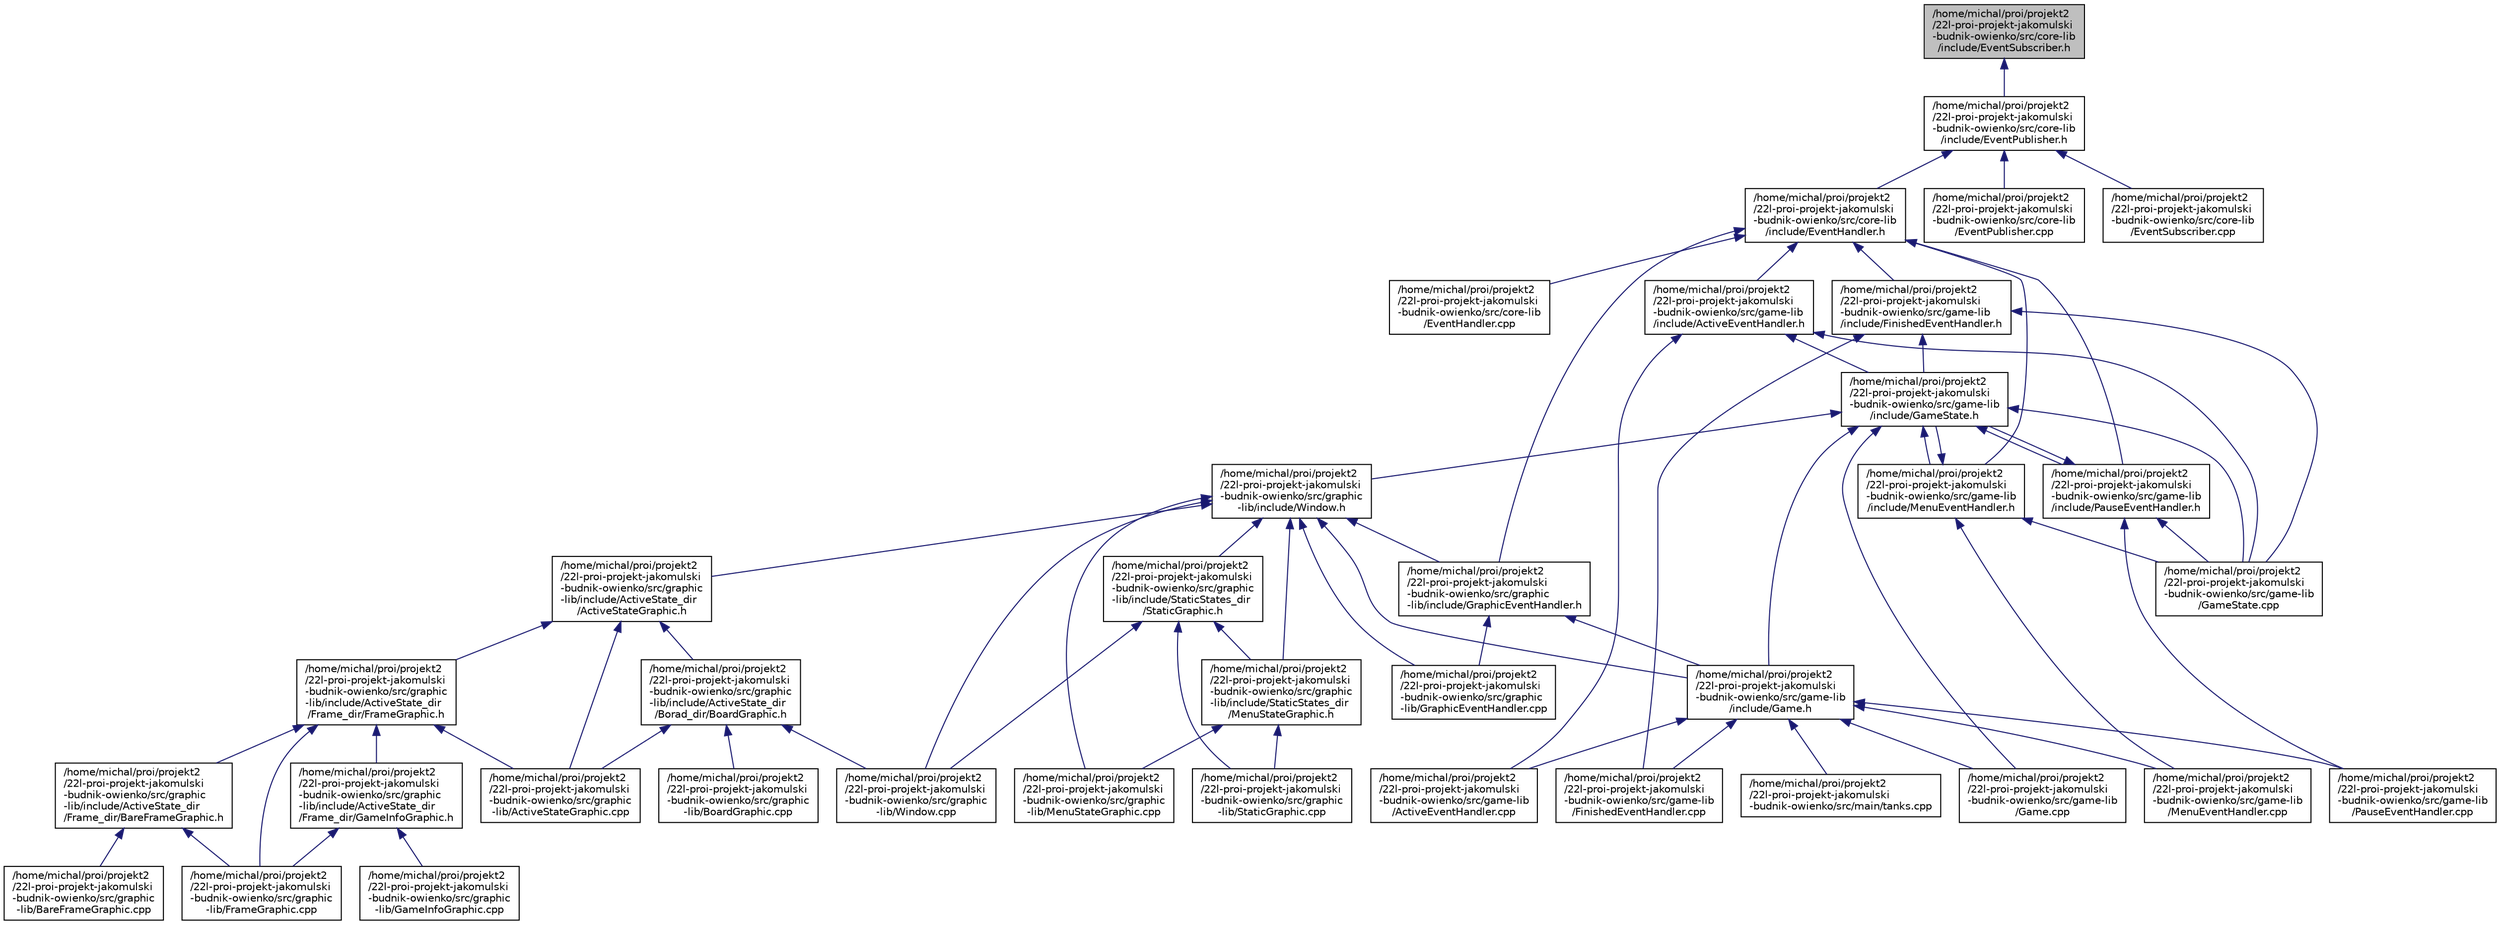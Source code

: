 digraph "/home/michal/proi/projekt2/22l-proi-projekt-jakomulski-budnik-owienko/src/core-lib/include/EventSubscriber.h"
{
 // INTERACTIVE_SVG=YES
 // LATEX_PDF_SIZE
  bgcolor="transparent";
  edge [fontname="Helvetica",fontsize="10",labelfontname="Helvetica",labelfontsize="10"];
  node [fontname="Helvetica",fontsize="10",shape=record];
  Node1 [label="/home/michal/proi/projekt2\l/22l-proi-projekt-jakomulski\l-budnik-owienko/src/core-lib\l/include/EventSubscriber.h",height=0.2,width=0.4,color="black", fillcolor="grey75", style="filled", fontcolor="black",tooltip=" "];
  Node1 -> Node2 [dir="back",color="midnightblue",fontsize="10",style="solid",fontname="Helvetica"];
  Node2 [label="/home/michal/proi/projekt2\l/22l-proi-projekt-jakomulski\l-budnik-owienko/src/core-lib\l/include/EventPublisher.h",height=0.2,width=0.4,color="black",URL="$_event_publisher_8h.html",tooltip=" "];
  Node2 -> Node3 [dir="back",color="midnightblue",fontsize="10",style="solid",fontname="Helvetica"];
  Node3 [label="/home/michal/proi/projekt2\l/22l-proi-projekt-jakomulski\l-budnik-owienko/src/core-lib\l/include/EventHandler.h",height=0.2,width=0.4,color="black",URL="$_event_handler_8h.html",tooltip=" "];
  Node3 -> Node4 [dir="back",color="midnightblue",fontsize="10",style="solid",fontname="Helvetica"];
  Node4 [label="/home/michal/proi/projekt2\l/22l-proi-projekt-jakomulski\l-budnik-owienko/src/core-lib\l/EventHandler.cpp",height=0.2,width=0.4,color="black",URL="$_event_handler_8cpp.html",tooltip=" "];
  Node3 -> Node5 [dir="back",color="midnightblue",fontsize="10",style="solid",fontname="Helvetica"];
  Node5 [label="/home/michal/proi/projekt2\l/22l-proi-projekt-jakomulski\l-budnik-owienko/src/game-lib\l/include/ActiveEventHandler.h",height=0.2,width=0.4,color="black",URL="$_active_event_handler_8h.html",tooltip=" "];
  Node5 -> Node6 [dir="back",color="midnightblue",fontsize="10",style="solid",fontname="Helvetica"];
  Node6 [label="/home/michal/proi/projekt2\l/22l-proi-projekt-jakomulski\l-budnik-owienko/src/game-lib\l/ActiveEventHandler.cpp",height=0.2,width=0.4,color="black",URL="$_active_event_handler_8cpp.html",tooltip=" "];
  Node5 -> Node7 [dir="back",color="midnightblue",fontsize="10",style="solid",fontname="Helvetica"];
  Node7 [label="/home/michal/proi/projekt2\l/22l-proi-projekt-jakomulski\l-budnik-owienko/src/game-lib\l/include/GameState.h",height=0.2,width=0.4,color="black",URL="$_game_state_8h.html",tooltip=" "];
  Node7 -> Node8 [dir="back",color="midnightblue",fontsize="10",style="solid",fontname="Helvetica"];
  Node8 [label="/home/michal/proi/projekt2\l/22l-proi-projekt-jakomulski\l-budnik-owienko/src/game-lib\l/include/Game.h",height=0.2,width=0.4,color="black",URL="$_game_8h.html",tooltip=" "];
  Node8 -> Node6 [dir="back",color="midnightblue",fontsize="10",style="solid",fontname="Helvetica"];
  Node8 -> Node9 [dir="back",color="midnightblue",fontsize="10",style="solid",fontname="Helvetica"];
  Node9 [label="/home/michal/proi/projekt2\l/22l-proi-projekt-jakomulski\l-budnik-owienko/src/game-lib\l/FinishedEventHandler.cpp",height=0.2,width=0.4,color="black",URL="$_finished_event_handler_8cpp.html",tooltip=" "];
  Node8 -> Node10 [dir="back",color="midnightblue",fontsize="10",style="solid",fontname="Helvetica"];
  Node10 [label="/home/michal/proi/projekt2\l/22l-proi-projekt-jakomulski\l-budnik-owienko/src/game-lib\l/Game.cpp",height=0.2,width=0.4,color="black",URL="$_game_8cpp.html",tooltip=" "];
  Node8 -> Node11 [dir="back",color="midnightblue",fontsize="10",style="solid",fontname="Helvetica"];
  Node11 [label="/home/michal/proi/projekt2\l/22l-proi-projekt-jakomulski\l-budnik-owienko/src/game-lib\l/MenuEventHandler.cpp",height=0.2,width=0.4,color="black",URL="$_menu_event_handler_8cpp.html",tooltip=" "];
  Node8 -> Node12 [dir="back",color="midnightblue",fontsize="10",style="solid",fontname="Helvetica"];
  Node12 [label="/home/michal/proi/projekt2\l/22l-proi-projekt-jakomulski\l-budnik-owienko/src/game-lib\l/PauseEventHandler.cpp",height=0.2,width=0.4,color="black",URL="$_pause_event_handler_8cpp.html",tooltip=" "];
  Node8 -> Node13 [dir="back",color="midnightblue",fontsize="10",style="solid",fontname="Helvetica"];
  Node13 [label="/home/michal/proi/projekt2\l/22l-proi-projekt-jakomulski\l-budnik-owienko/src/main/tanks.cpp",height=0.2,width=0.4,color="black",URL="$tanks_8cpp.html",tooltip=" "];
  Node7 -> Node14 [dir="back",color="midnightblue",fontsize="10",style="solid",fontname="Helvetica"];
  Node14 [label="/home/michal/proi/projekt2\l/22l-proi-projekt-jakomulski\l-budnik-owienko/src/game-lib\l/include/MenuEventHandler.h",height=0.2,width=0.4,color="black",URL="$_menu_event_handler_8h.html",tooltip=" "];
  Node14 -> Node7 [dir="back",color="midnightblue",fontsize="10",style="solid",fontname="Helvetica"];
  Node14 -> Node15 [dir="back",color="midnightblue",fontsize="10",style="solid",fontname="Helvetica"];
  Node15 [label="/home/michal/proi/projekt2\l/22l-proi-projekt-jakomulski\l-budnik-owienko/src/game-lib\l/GameState.cpp",height=0.2,width=0.4,color="black",URL="$_game_state_8cpp.html",tooltip=" "];
  Node14 -> Node11 [dir="back",color="midnightblue",fontsize="10",style="solid",fontname="Helvetica"];
  Node7 -> Node16 [dir="back",color="midnightblue",fontsize="10",style="solid",fontname="Helvetica"];
  Node16 [label="/home/michal/proi/projekt2\l/22l-proi-projekt-jakomulski\l-budnik-owienko/src/game-lib\l/include/PauseEventHandler.h",height=0.2,width=0.4,color="black",URL="$_pause_event_handler_8h.html",tooltip=" "];
  Node16 -> Node7 [dir="back",color="midnightblue",fontsize="10",style="solid",fontname="Helvetica"];
  Node16 -> Node15 [dir="back",color="midnightblue",fontsize="10",style="solid",fontname="Helvetica"];
  Node16 -> Node12 [dir="back",color="midnightblue",fontsize="10",style="solid",fontname="Helvetica"];
  Node7 -> Node17 [dir="back",color="midnightblue",fontsize="10",style="solid",fontname="Helvetica"];
  Node17 [label="/home/michal/proi/projekt2\l/22l-proi-projekt-jakomulski\l-budnik-owienko/src/graphic\l-lib/include/Window.h",height=0.2,width=0.4,color="black",URL="$_window_8h.html",tooltip=" "];
  Node17 -> Node8 [dir="back",color="midnightblue",fontsize="10",style="solid",fontname="Helvetica"];
  Node17 -> Node18 [dir="back",color="midnightblue",fontsize="10",style="solid",fontname="Helvetica"];
  Node18 [label="/home/michal/proi/projekt2\l/22l-proi-projekt-jakomulski\l-budnik-owienko/src/graphic\l-lib/include/GraphicEventHandler.h",height=0.2,width=0.4,color="black",URL="$_graphic_event_handler_8h.html",tooltip=" "];
  Node18 -> Node8 [dir="back",color="midnightblue",fontsize="10",style="solid",fontname="Helvetica"];
  Node18 -> Node19 [dir="back",color="midnightblue",fontsize="10",style="solid",fontname="Helvetica"];
  Node19 [label="/home/michal/proi/projekt2\l/22l-proi-projekt-jakomulski\l-budnik-owienko/src/graphic\l-lib/GraphicEventHandler.cpp",height=0.2,width=0.4,color="black",URL="$_graphic_event_handler_8cpp.html",tooltip=" "];
  Node17 -> Node20 [dir="back",color="midnightblue",fontsize="10",style="solid",fontname="Helvetica"];
  Node20 [label="/home/michal/proi/projekt2\l/22l-proi-projekt-jakomulski\l-budnik-owienko/src/graphic\l-lib/include/ActiveState_dir\l/ActiveStateGraphic.h",height=0.2,width=0.4,color="black",URL="$_active_state_graphic_8h.html",tooltip=" "];
  Node20 -> Node21 [dir="back",color="midnightblue",fontsize="10",style="solid",fontname="Helvetica"];
  Node21 [label="/home/michal/proi/projekt2\l/22l-proi-projekt-jakomulski\l-budnik-owienko/src/graphic\l-lib/include/ActiveState_dir\l/Borad_dir/BoardGraphic.h",height=0.2,width=0.4,color="black",URL="$_board_graphic_8h.html",tooltip=" "];
  Node21 -> Node22 [dir="back",color="midnightblue",fontsize="10",style="solid",fontname="Helvetica"];
  Node22 [label="/home/michal/proi/projekt2\l/22l-proi-projekt-jakomulski\l-budnik-owienko/src/graphic\l-lib/ActiveStateGraphic.cpp",height=0.2,width=0.4,color="black",URL="$_active_state_graphic_8cpp.html",tooltip=" "];
  Node21 -> Node23 [dir="back",color="midnightblue",fontsize="10",style="solid",fontname="Helvetica"];
  Node23 [label="/home/michal/proi/projekt2\l/22l-proi-projekt-jakomulski\l-budnik-owienko/src/graphic\l-lib/BoardGraphic.cpp",height=0.2,width=0.4,color="black",URL="$_board_graphic_8cpp.html",tooltip=" "];
  Node21 -> Node24 [dir="back",color="midnightblue",fontsize="10",style="solid",fontname="Helvetica"];
  Node24 [label="/home/michal/proi/projekt2\l/22l-proi-projekt-jakomulski\l-budnik-owienko/src/graphic\l-lib/Window.cpp",height=0.2,width=0.4,color="black",URL="$_window_8cpp.html",tooltip=" "];
  Node20 -> Node25 [dir="back",color="midnightblue",fontsize="10",style="solid",fontname="Helvetica"];
  Node25 [label="/home/michal/proi/projekt2\l/22l-proi-projekt-jakomulski\l-budnik-owienko/src/graphic\l-lib/include/ActiveState_dir\l/Frame_dir/FrameGraphic.h",height=0.2,width=0.4,color="black",URL="$_frame_graphic_8h.html",tooltip=" "];
  Node25 -> Node22 [dir="back",color="midnightblue",fontsize="10",style="solid",fontname="Helvetica"];
  Node25 -> Node26 [dir="back",color="midnightblue",fontsize="10",style="solid",fontname="Helvetica"];
  Node26 [label="/home/michal/proi/projekt2\l/22l-proi-projekt-jakomulski\l-budnik-owienko/src/graphic\l-lib/include/ActiveState_dir\l/Frame_dir/BareFrameGraphic.h",height=0.2,width=0.4,color="black",URL="$_bare_frame_graphic_8h.html",tooltip=" "];
  Node26 -> Node27 [dir="back",color="midnightblue",fontsize="10",style="solid",fontname="Helvetica"];
  Node27 [label="/home/michal/proi/projekt2\l/22l-proi-projekt-jakomulski\l-budnik-owienko/src/graphic\l-lib/BareFrameGraphic.cpp",height=0.2,width=0.4,color="black",URL="$_bare_frame_graphic_8cpp.html",tooltip=" "];
  Node26 -> Node28 [dir="back",color="midnightblue",fontsize="10",style="solid",fontname="Helvetica"];
  Node28 [label="/home/michal/proi/projekt2\l/22l-proi-projekt-jakomulski\l-budnik-owienko/src/graphic\l-lib/FrameGraphic.cpp",height=0.2,width=0.4,color="black",URL="$_frame_graphic_8cpp.html",tooltip=" "];
  Node25 -> Node28 [dir="back",color="midnightblue",fontsize="10",style="solid",fontname="Helvetica"];
  Node25 -> Node29 [dir="back",color="midnightblue",fontsize="10",style="solid",fontname="Helvetica"];
  Node29 [label="/home/michal/proi/projekt2\l/22l-proi-projekt-jakomulski\l-budnik-owienko/src/graphic\l-lib/include/ActiveState_dir\l/Frame_dir/GameInfoGraphic.h",height=0.2,width=0.4,color="black",URL="$_game_info_graphic_8h.html",tooltip=" "];
  Node29 -> Node28 [dir="back",color="midnightblue",fontsize="10",style="solid",fontname="Helvetica"];
  Node29 -> Node30 [dir="back",color="midnightblue",fontsize="10",style="solid",fontname="Helvetica"];
  Node30 [label="/home/michal/proi/projekt2\l/22l-proi-projekt-jakomulski\l-budnik-owienko/src/graphic\l-lib/GameInfoGraphic.cpp",height=0.2,width=0.4,color="black",URL="$_game_info_graphic_8cpp.html",tooltip=" "];
  Node20 -> Node22 [dir="back",color="midnightblue",fontsize="10",style="solid",fontname="Helvetica"];
  Node17 -> Node19 [dir="back",color="midnightblue",fontsize="10",style="solid",fontname="Helvetica"];
  Node17 -> Node31 [dir="back",color="midnightblue",fontsize="10",style="solid",fontname="Helvetica"];
  Node31 [label="/home/michal/proi/projekt2\l/22l-proi-projekt-jakomulski\l-budnik-owienko/src/graphic\l-lib/include/StaticStates_dir\l/StaticGraphic.h",height=0.2,width=0.4,color="black",URL="$_static_graphic_8h.html",tooltip=" "];
  Node31 -> Node32 [dir="back",color="midnightblue",fontsize="10",style="solid",fontname="Helvetica"];
  Node32 [label="/home/michal/proi/projekt2\l/22l-proi-projekt-jakomulski\l-budnik-owienko/src/graphic\l-lib/include/StaticStates_dir\l/MenuStateGraphic.h",height=0.2,width=0.4,color="black",URL="$_menu_state_graphic_8h.html",tooltip=" "];
  Node32 -> Node33 [dir="back",color="midnightblue",fontsize="10",style="solid",fontname="Helvetica"];
  Node33 [label="/home/michal/proi/projekt2\l/22l-proi-projekt-jakomulski\l-budnik-owienko/src/graphic\l-lib/MenuStateGraphic.cpp",height=0.2,width=0.4,color="black",URL="$_menu_state_graphic_8cpp.html",tooltip=" "];
  Node32 -> Node34 [dir="back",color="midnightblue",fontsize="10",style="solid",fontname="Helvetica"];
  Node34 [label="/home/michal/proi/projekt2\l/22l-proi-projekt-jakomulski\l-budnik-owienko/src/graphic\l-lib/StaticGraphic.cpp",height=0.2,width=0.4,color="black",URL="$_static_graphic_8cpp.html",tooltip=" "];
  Node31 -> Node34 [dir="back",color="midnightblue",fontsize="10",style="solid",fontname="Helvetica"];
  Node31 -> Node24 [dir="back",color="midnightblue",fontsize="10",style="solid",fontname="Helvetica"];
  Node17 -> Node32 [dir="back",color="midnightblue",fontsize="10",style="solid",fontname="Helvetica"];
  Node17 -> Node33 [dir="back",color="midnightblue",fontsize="10",style="solid",fontname="Helvetica"];
  Node17 -> Node24 [dir="back",color="midnightblue",fontsize="10",style="solid",fontname="Helvetica"];
  Node7 -> Node10 [dir="back",color="midnightblue",fontsize="10",style="solid",fontname="Helvetica"];
  Node7 -> Node15 [dir="back",color="midnightblue",fontsize="10",style="solid",fontname="Helvetica"];
  Node5 -> Node15 [dir="back",color="midnightblue",fontsize="10",style="solid",fontname="Helvetica"];
  Node3 -> Node14 [dir="back",color="midnightblue",fontsize="10",style="solid",fontname="Helvetica"];
  Node3 -> Node16 [dir="back",color="midnightblue",fontsize="10",style="solid",fontname="Helvetica"];
  Node3 -> Node35 [dir="back",color="midnightblue",fontsize="10",style="solid",fontname="Helvetica"];
  Node35 [label="/home/michal/proi/projekt2\l/22l-proi-projekt-jakomulski\l-budnik-owienko/src/game-lib\l/include/FinishedEventHandler.h",height=0.2,width=0.4,color="black",URL="$_finished_event_handler_8h.html",tooltip=" "];
  Node35 -> Node7 [dir="back",color="midnightblue",fontsize="10",style="solid",fontname="Helvetica"];
  Node35 -> Node9 [dir="back",color="midnightblue",fontsize="10",style="solid",fontname="Helvetica"];
  Node35 -> Node15 [dir="back",color="midnightblue",fontsize="10",style="solid",fontname="Helvetica"];
  Node3 -> Node18 [dir="back",color="midnightblue",fontsize="10",style="solid",fontname="Helvetica"];
  Node2 -> Node36 [dir="back",color="midnightblue",fontsize="10",style="solid",fontname="Helvetica"];
  Node36 [label="/home/michal/proi/projekt2\l/22l-proi-projekt-jakomulski\l-budnik-owienko/src/core-lib\l/EventPublisher.cpp",height=0.2,width=0.4,color="black",URL="$_event_publisher_8cpp.html",tooltip=" "];
  Node2 -> Node37 [dir="back",color="midnightblue",fontsize="10",style="solid",fontname="Helvetica"];
  Node37 [label="/home/michal/proi/projekt2\l/22l-proi-projekt-jakomulski\l-budnik-owienko/src/core-lib\l/EventSubscriber.cpp",height=0.2,width=0.4,color="black",URL="$_event_subscriber_8cpp.html",tooltip=" "];
}
